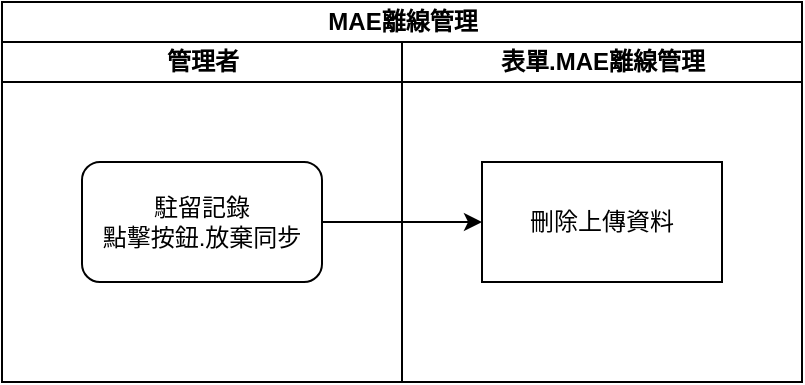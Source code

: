 <mxfile version="13.6.2" type="device"><diagram id="I4QkY3C88Szb_Yi4uDHQ" name="第1頁"><mxGraphModel dx="1094" dy="634" grid="1" gridSize="10" guides="1" tooltips="1" connect="1" arrows="1" fold="1" page="1" pageScale="1" pageWidth="827" pageHeight="1169" math="0" shadow="0"><root><mxCell id="0"/><mxCell id="1" parent="0"/><mxCell id="bksOtpz_Bt-lh9V_C3me-1" value="MAE離線管理" style="swimlane;html=1;childLayout=stackLayout;resizeParent=1;resizeParentMax=0;startSize=20;" parent="1" vertex="1"><mxGeometry x="200" y="120" width="400" height="190" as="geometry"/></mxCell><mxCell id="bksOtpz_Bt-lh9V_C3me-2" value="管理者" style="swimlane;html=1;startSize=20;" parent="bksOtpz_Bt-lh9V_C3me-1" vertex="1"><mxGeometry y="20" width="200" height="170" as="geometry"/></mxCell><mxCell id="bksOtpz_Bt-lh9V_C3me-6" value="駐留記錄&lt;br&gt;點擊按鈕.放棄同步" style="rounded=1;whiteSpace=wrap;html=1;" parent="bksOtpz_Bt-lh9V_C3me-2" vertex="1"><mxGeometry x="40" y="60" width="120" height="60" as="geometry"/></mxCell><mxCell id="bksOtpz_Bt-lh9V_C3me-3" value="表單.MAE離線管理" style="swimlane;html=1;startSize=20;" parent="bksOtpz_Bt-lh9V_C3me-1" vertex="1"><mxGeometry x="200" y="20" width="200" height="170" as="geometry"/></mxCell><mxCell id="bksOtpz_Bt-lh9V_C3me-7" value="刪除上傳資料" style="rounded=0;whiteSpace=wrap;html=1;" parent="bksOtpz_Bt-lh9V_C3me-3" vertex="1"><mxGeometry x="40" y="60" width="120" height="60" as="geometry"/></mxCell><mxCell id="bksOtpz_Bt-lh9V_C3me-9" style="edgeStyle=orthogonalEdgeStyle;rounded=0;orthogonalLoop=1;jettySize=auto;html=1;exitX=1;exitY=0.5;exitDx=0;exitDy=0;entryX=0;entryY=0.5;entryDx=0;entryDy=0;" parent="bksOtpz_Bt-lh9V_C3me-1" source="bksOtpz_Bt-lh9V_C3me-6" target="bksOtpz_Bt-lh9V_C3me-7" edge="1"><mxGeometry relative="1" as="geometry"/></mxCell></root></mxGraphModel></diagram></mxfile>